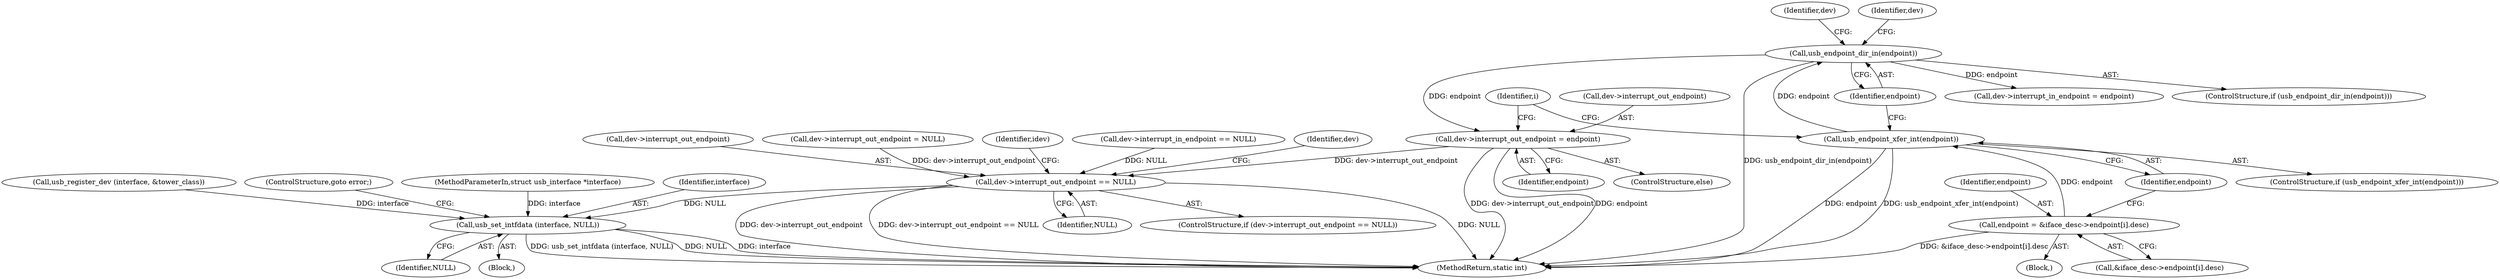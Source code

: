digraph "0_linux_2fae9e5a7babada041e2e161699ade2447a01989@pointer" {
"1000289" [label="(Call,dev->interrupt_out_endpoint = endpoint)"];
"1000281" [label="(Call,usb_endpoint_dir_in(endpoint))"];
"1000277" [label="(Call,usb_endpoint_xfer_int(endpoint))"];
"1000266" [label="(Call,endpoint = &iface_desc->endpoint[i].desc)"];
"1000306" [label="(Call,dev->interrupt_out_endpoint == NULL)"];
"1000423" [label="(Call,usb_set_intfdata (interface, NULL))"];
"1000285" [label="(Identifier,dev)"];
"1000413" [label="(Call,usb_register_dev (interface, &tower_class))"];
"1000307" [label="(Call,dev->interrupt_out_endpoint)"];
"1000266" [label="(Call,endpoint = &iface_desc->endpoint[i].desc)"];
"1000425" [label="(Identifier,NULL)"];
"1000288" [label="(ControlStructure,else)"];
"1000278" [label="(Identifier,endpoint)"];
"1000277" [label="(Call,usb_endpoint_xfer_int(endpoint))"];
"1000289" [label="(Call,dev->interrupt_out_endpoint = endpoint)"];
"1000232" [label="(Call,dev->interrupt_out_endpoint = NULL)"];
"1000423" [label="(Call,usb_set_intfdata (interface, NULL))"];
"1000283" [label="(Call,dev->interrupt_in_endpoint = endpoint)"];
"1000426" [label="(ControlStructure,goto error;)"];
"1000276" [label="(ControlStructure,if (usb_endpoint_xfer_int(endpoint)))"];
"1000267" [label="(Identifier,endpoint)"];
"1000280" [label="(ControlStructure,if (usb_endpoint_dir_in(endpoint)))"];
"1000264" [label="(Identifier,i)"];
"1000313" [label="(Identifier,idev)"];
"1000290" [label="(Call,dev->interrupt_out_endpoint)"];
"1000310" [label="(Identifier,NULL)"];
"1000295" [label="(Call,dev->interrupt_in_endpoint == NULL)"];
"1000291" [label="(Identifier,dev)"];
"1000107" [label="(MethodParameterIn,struct usb_interface *interface)"];
"1000505" [label="(MethodReturn,static int)"];
"1000306" [label="(Call,dev->interrupt_out_endpoint == NULL)"];
"1000424" [label="(Identifier,interface)"];
"1000419" [label="(Block,)"];
"1000293" [label="(Identifier,endpoint)"];
"1000305" [label="(ControlStructure,if (dev->interrupt_out_endpoint == NULL))"];
"1000318" [label="(Identifier,dev)"];
"1000281" [label="(Call,usb_endpoint_dir_in(endpoint))"];
"1000265" [label="(Block,)"];
"1000268" [label="(Call,&iface_desc->endpoint[i].desc)"];
"1000282" [label="(Identifier,endpoint)"];
"1000289" -> "1000288"  [label="AST: "];
"1000289" -> "1000293"  [label="CFG: "];
"1000290" -> "1000289"  [label="AST: "];
"1000293" -> "1000289"  [label="AST: "];
"1000264" -> "1000289"  [label="CFG: "];
"1000289" -> "1000505"  [label="DDG: dev->interrupt_out_endpoint"];
"1000289" -> "1000505"  [label="DDG: endpoint"];
"1000281" -> "1000289"  [label="DDG: endpoint"];
"1000289" -> "1000306"  [label="DDG: dev->interrupt_out_endpoint"];
"1000281" -> "1000280"  [label="AST: "];
"1000281" -> "1000282"  [label="CFG: "];
"1000282" -> "1000281"  [label="AST: "];
"1000285" -> "1000281"  [label="CFG: "];
"1000291" -> "1000281"  [label="CFG: "];
"1000281" -> "1000505"  [label="DDG: usb_endpoint_dir_in(endpoint)"];
"1000277" -> "1000281"  [label="DDG: endpoint"];
"1000281" -> "1000283"  [label="DDG: endpoint"];
"1000277" -> "1000276"  [label="AST: "];
"1000277" -> "1000278"  [label="CFG: "];
"1000278" -> "1000277"  [label="AST: "];
"1000282" -> "1000277"  [label="CFG: "];
"1000264" -> "1000277"  [label="CFG: "];
"1000277" -> "1000505"  [label="DDG: endpoint"];
"1000277" -> "1000505"  [label="DDG: usb_endpoint_xfer_int(endpoint)"];
"1000266" -> "1000277"  [label="DDG: endpoint"];
"1000266" -> "1000265"  [label="AST: "];
"1000266" -> "1000268"  [label="CFG: "];
"1000267" -> "1000266"  [label="AST: "];
"1000268" -> "1000266"  [label="AST: "];
"1000278" -> "1000266"  [label="CFG: "];
"1000266" -> "1000505"  [label="DDG: &iface_desc->endpoint[i].desc"];
"1000306" -> "1000305"  [label="AST: "];
"1000306" -> "1000310"  [label="CFG: "];
"1000307" -> "1000306"  [label="AST: "];
"1000310" -> "1000306"  [label="AST: "];
"1000313" -> "1000306"  [label="CFG: "];
"1000318" -> "1000306"  [label="CFG: "];
"1000306" -> "1000505"  [label="DDG: NULL"];
"1000306" -> "1000505"  [label="DDG: dev->interrupt_out_endpoint"];
"1000306" -> "1000505"  [label="DDG: dev->interrupt_out_endpoint == NULL"];
"1000232" -> "1000306"  [label="DDG: dev->interrupt_out_endpoint"];
"1000295" -> "1000306"  [label="DDG: NULL"];
"1000306" -> "1000423"  [label="DDG: NULL"];
"1000423" -> "1000419"  [label="AST: "];
"1000423" -> "1000425"  [label="CFG: "];
"1000424" -> "1000423"  [label="AST: "];
"1000425" -> "1000423"  [label="AST: "];
"1000426" -> "1000423"  [label="CFG: "];
"1000423" -> "1000505"  [label="DDG: usb_set_intfdata (interface, NULL)"];
"1000423" -> "1000505"  [label="DDG: NULL"];
"1000423" -> "1000505"  [label="DDG: interface"];
"1000413" -> "1000423"  [label="DDG: interface"];
"1000107" -> "1000423"  [label="DDG: interface"];
}
